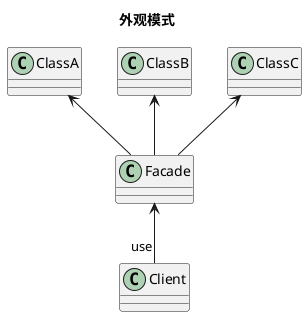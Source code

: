 @startuml

title 外观模式

class ClassA
class ClassB
class ClassC
class Facade
class Client

ClassA <-- Facade
ClassB <-- Facade
ClassC <-- Facade
Facade <-- "use" Client




@enduml